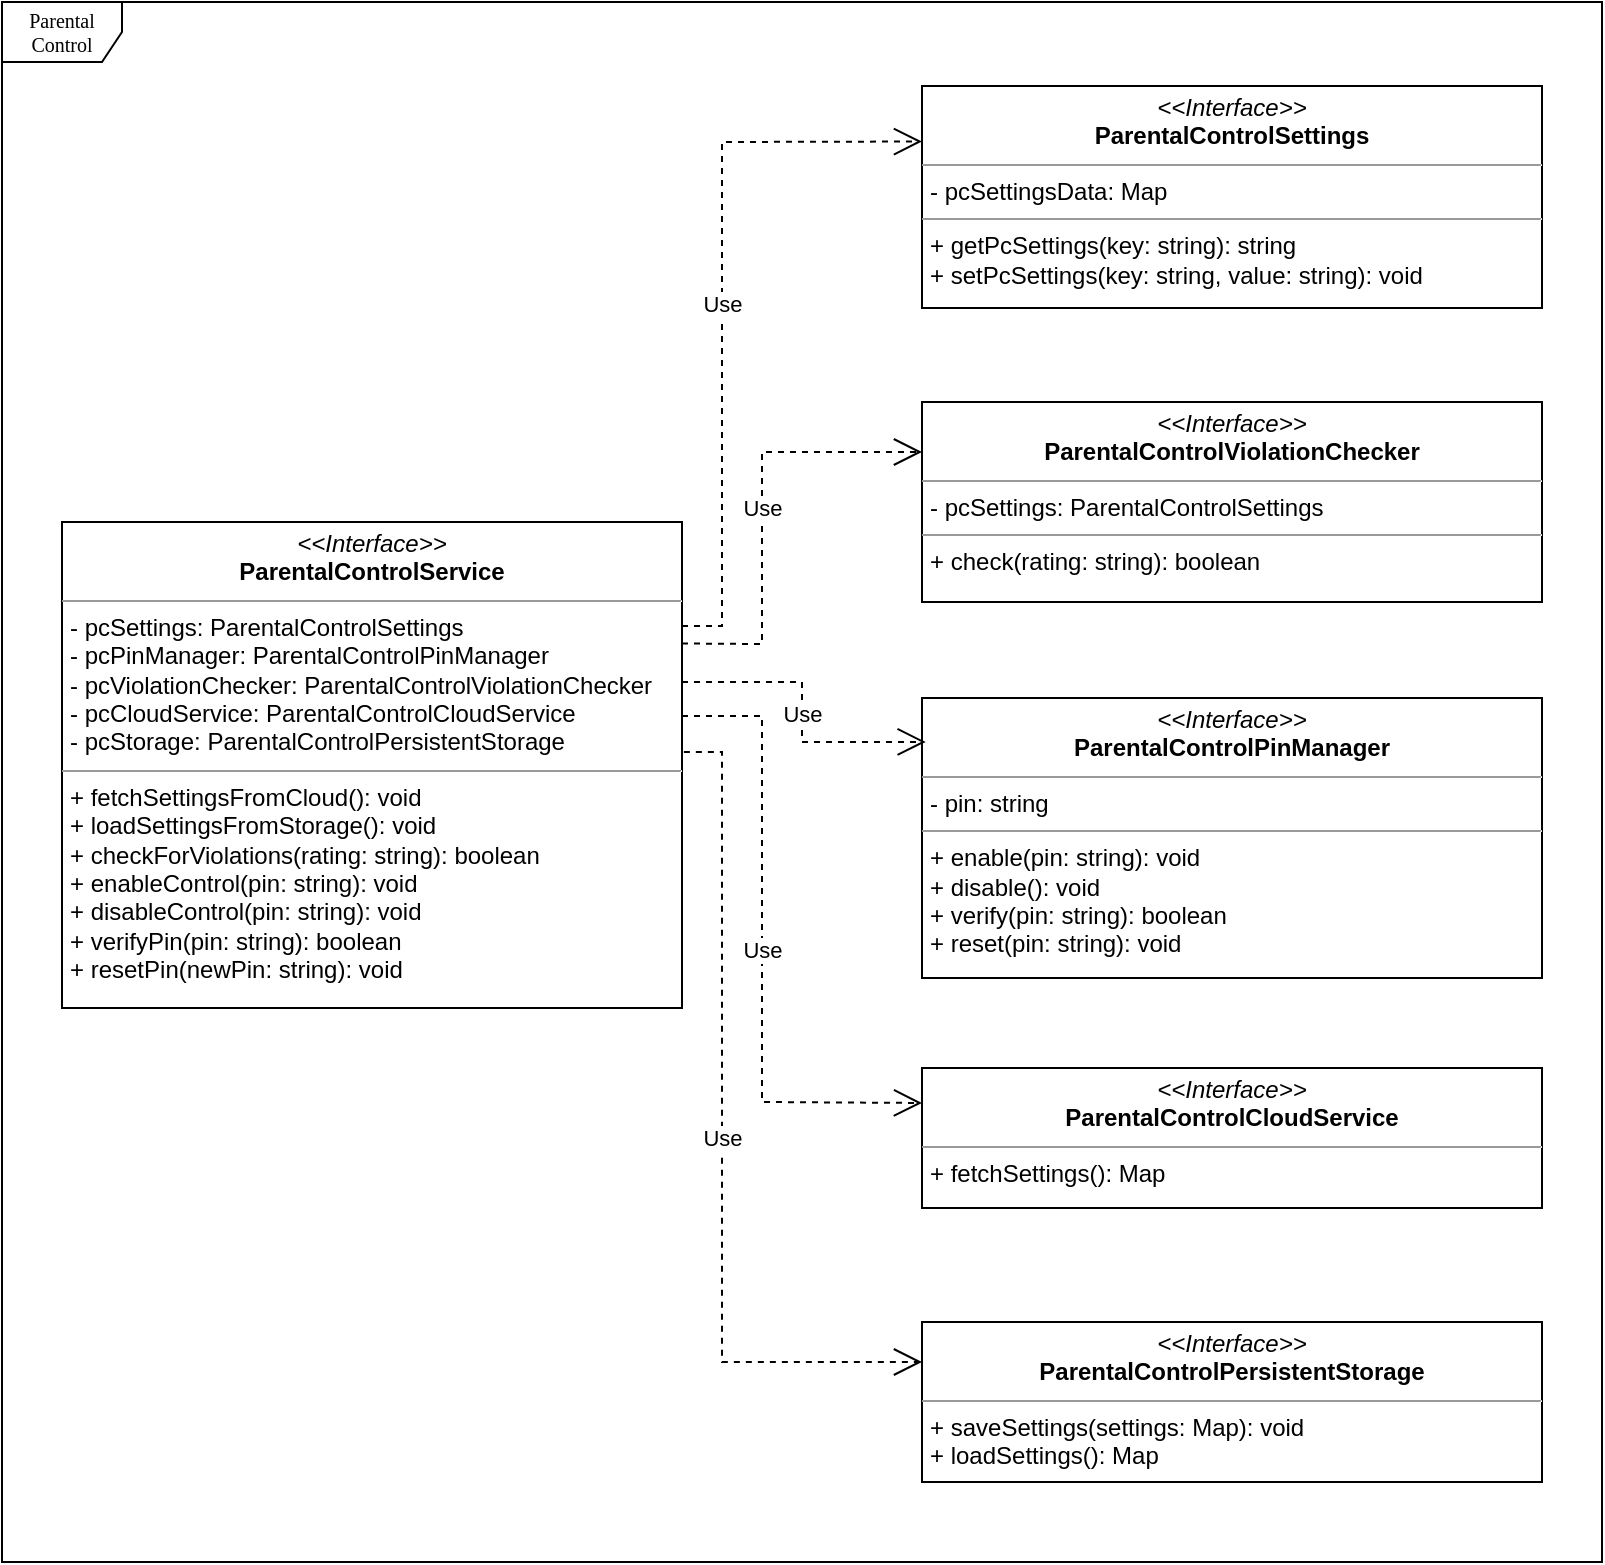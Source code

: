 <mxfile version="24.5.4" type="github">
  <diagram name="Page-1" id="c4acf3e9-155e-7222-9cf6-157b1a14988f">
    <mxGraphModel dx="1282" dy="719" grid="1" gridSize="10" guides="1" tooltips="1" connect="1" arrows="1" fold="1" page="1" pageScale="1" pageWidth="850" pageHeight="1100" background="none" math="0" shadow="0">
      <root>
        <mxCell id="0" />
        <mxCell id="1" parent="0" />
        <mxCell id="17acba5748e5396b-1" value="Parental Control" style="shape=umlFrame;whiteSpace=wrap;html=1;rounded=0;shadow=0;comic=0;labelBackgroundColor=none;strokeWidth=1;fontFamily=Verdana;fontSize=10;align=center;fillColor=#FFFFFF;" parent="1" vertex="1">
          <mxGeometry x="20" y="20" width="800" height="780" as="geometry" />
        </mxCell>
        <mxCell id="5d2195bd80daf111-18" value="&lt;p style=&quot;margin:0px;margin-top:4px;text-align:center;&quot;&gt;&lt;i&gt;&amp;lt;&amp;lt;Interface&amp;gt;&amp;gt;&lt;/i&gt;&lt;br&gt;&lt;b&gt;ParentalControlService&lt;/b&gt;&lt;/p&gt;&lt;hr size=&quot;1&quot;&gt;&lt;p style=&quot;margin:0px;margin-left:4px;&quot;&gt;- pcSettings: ParentalControlSettings&lt;br&gt;- pcPinManager: ParentalControlPinManager&lt;/p&gt;&lt;p style=&quot;margin:0px;margin-left:4px;&quot;&gt;- pcViolationChecker: ParentalControlViolationChecker&lt;/p&gt;&lt;p style=&quot;margin:0px;margin-left:4px;&quot;&gt;- pcCloudService: ParentalControlCloudService&lt;/p&gt;&lt;p style=&quot;margin:0px;margin-left:4px;&quot;&gt;- pcStorage: ParentalControlPersistentStorage&lt;/p&gt;&lt;hr size=&quot;1&quot;&gt;&lt;p style=&quot;margin:0px;margin-left:4px;&quot;&gt;+ fetchSettingsFromCloud(): void&lt;br&gt;+ loadSettingsFromStorage(): void&lt;/p&gt;&lt;p style=&quot;margin:0px;margin-left:4px;&quot;&gt;+ checkForViolations(rating: string): boolean&lt;/p&gt;&lt;p style=&quot;margin:0px;margin-left:4px;&quot;&gt;+ enableControl(pin: string): void&lt;/p&gt;&lt;p style=&quot;margin:0px;margin-left:4px;&quot;&gt;+ disableControl(pin: string): void&lt;/p&gt;&lt;p style=&quot;margin:0px;margin-left:4px;&quot;&gt;+ verifyPin(pin: string): boolean&lt;/p&gt;&lt;p style=&quot;margin:0px;margin-left:4px;&quot;&gt;+ resetPin(newPin: string): void&lt;/p&gt;" style="verticalAlign=top;align=left;overflow=fill;fontSize=12;fontFamily=Helvetica;html=1;rounded=0;shadow=0;comic=0;labelBackgroundColor=none;strokeWidth=1" parent="1" vertex="1">
          <mxGeometry x="50" y="280" width="310" height="243" as="geometry" />
        </mxCell>
        <mxCell id="5d2195bd80daf111-20" value="&lt;p style=&quot;margin:0px;margin-top:4px;text-align:center;&quot;&gt;&lt;i&gt;&amp;lt;&amp;lt;Interface&amp;gt;&amp;gt;&lt;/i&gt;&lt;br&gt;&lt;b&gt;ParentalControlSettings&lt;/b&gt;&lt;/p&gt;&lt;hr size=&quot;1&quot;&gt;&lt;p style=&quot;margin:0px;margin-left:4px;&quot;&gt;- pcSettingsData: Map&lt;br&gt;&lt;/p&gt;&lt;hr size=&quot;1&quot;&gt;&lt;p style=&quot;margin:0px;margin-left:4px;&quot;&gt;+ getPcSettings(key: string): string&lt;br&gt;+ setPcSettings(key: string, value: string): void&lt;/p&gt;" style="verticalAlign=top;align=left;overflow=fill;fontSize=12;fontFamily=Helvetica;html=1;rounded=0;shadow=0;comic=0;labelBackgroundColor=none;strokeWidth=1" parent="1" vertex="1">
          <mxGeometry x="480" y="62" width="310" height="111" as="geometry" />
        </mxCell>
        <mxCell id="m3KTxX6OpJVEqffSY1qe-1" value="&lt;p style=&quot;margin:0px;margin-top:4px;text-align:center;&quot;&gt;&lt;i&gt;&amp;lt;&amp;lt;Interface&amp;gt;&amp;gt;&lt;/i&gt;&lt;br&gt;&lt;b&gt;ParentalControlViolationChecker&lt;/b&gt;&lt;/p&gt;&lt;hr size=&quot;1&quot;&gt;&lt;p style=&quot;margin:0px;margin-left:4px;&quot;&gt;- pcSettings: ParentalControlSettings&lt;br&gt;&lt;/p&gt;&lt;hr size=&quot;1&quot;&gt;&lt;p style=&quot;margin:0px;margin-left:4px;&quot;&gt;+ check(rating: string): boolean&lt;br&gt;&lt;/p&gt;" style="verticalAlign=top;align=left;overflow=fill;fontSize=12;fontFamily=Helvetica;html=1;rounded=0;shadow=0;comic=0;labelBackgroundColor=none;strokeWidth=1" vertex="1" parent="1">
          <mxGeometry x="480" y="220" width="310" height="100" as="geometry" />
        </mxCell>
        <mxCell id="m3KTxX6OpJVEqffSY1qe-2" value="&lt;p style=&quot;margin:0px;margin-top:4px;text-align:center;&quot;&gt;&lt;i&gt;&amp;lt;&amp;lt;Interface&amp;gt;&amp;gt;&lt;/i&gt;&lt;br&gt;&lt;b&gt;ParentalControlPinManager&lt;/b&gt;&lt;/p&gt;&lt;hr size=&quot;1&quot;&gt;&lt;p style=&quot;margin:0px;margin-left:4px;&quot;&gt;- pin: string&lt;br&gt;&lt;/p&gt;&lt;hr size=&quot;1&quot;&gt;&lt;p style=&quot;margin:0px;margin-left:4px;&quot;&gt;+ enable(pin: string): void&lt;br&gt;&lt;/p&gt;&lt;p style=&quot;margin:0px;margin-left:4px;&quot;&gt;+ disable(): void&lt;/p&gt;&lt;p style=&quot;margin:0px;margin-left:4px;&quot;&gt;+ verify(pin: string): boolean&lt;/p&gt;&lt;p style=&quot;margin:0px;margin-left:4px;&quot;&gt;+ reset(pin: string): void&lt;/p&gt;" style="verticalAlign=top;align=left;overflow=fill;fontSize=12;fontFamily=Helvetica;html=1;rounded=0;shadow=0;comic=0;labelBackgroundColor=none;strokeWidth=1" vertex="1" parent="1">
          <mxGeometry x="480" y="368" width="310" height="140" as="geometry" />
        </mxCell>
        <mxCell id="m3KTxX6OpJVEqffSY1qe-3" value="&lt;p style=&quot;margin:0px;margin-top:4px;text-align:center;&quot;&gt;&lt;i&gt;&amp;lt;&amp;lt;Interface&amp;gt;&amp;gt;&lt;/i&gt;&lt;br&gt;&lt;b&gt;ParentalControlCloudService&lt;/b&gt;&lt;/p&gt;&lt;hr size=&quot;1&quot;&gt;&lt;p style=&quot;margin:0px;margin-left:4px;&quot;&gt;+ fetchSettings(): Map&lt;br&gt;&lt;/p&gt;" style="verticalAlign=top;align=left;overflow=fill;fontSize=12;fontFamily=Helvetica;html=1;rounded=0;shadow=0;comic=0;labelBackgroundColor=none;strokeWidth=1" vertex="1" parent="1">
          <mxGeometry x="480" y="553" width="310" height="70" as="geometry" />
        </mxCell>
        <mxCell id="m3KTxX6OpJVEqffSY1qe-4" value="&lt;p style=&quot;margin:0px;margin-top:4px;text-align:center;&quot;&gt;&lt;i&gt;&amp;lt;&amp;lt;Interface&amp;gt;&amp;gt;&lt;/i&gt;&lt;br&gt;&lt;b&gt;ParentalControlPersistentStorage&lt;/b&gt;&lt;/p&gt;&lt;hr size=&quot;1&quot;&gt;&lt;p style=&quot;margin:0px;margin-left:4px;&quot;&gt;+ saveSettings(settings: Map): void&lt;br&gt;&lt;/p&gt;&lt;p style=&quot;margin:0px;margin-left:4px;&quot;&gt;+ loadSettings(): Map&lt;/p&gt;" style="verticalAlign=top;align=left;overflow=fill;fontSize=12;fontFamily=Helvetica;html=1;rounded=0;shadow=0;comic=0;labelBackgroundColor=none;strokeWidth=1" vertex="1" parent="1">
          <mxGeometry x="480" y="680" width="310" height="80" as="geometry" />
        </mxCell>
        <mxCell id="m3KTxX6OpJVEqffSY1qe-5" value="Use" style="endArrow=open;endSize=12;dashed=1;html=1;rounded=0;exitX=1;exitY=0.214;exitDx=0;exitDy=0;exitPerimeter=0;entryX=0;entryY=0.25;entryDx=0;entryDy=0;" edge="1" parent="1" source="5d2195bd80daf111-18" target="5d2195bd80daf111-20">
          <mxGeometry width="160" relative="1" as="geometry">
            <mxPoint x="350" y="430" as="sourcePoint" />
            <mxPoint x="510" y="430" as="targetPoint" />
            <Array as="points">
              <mxPoint x="380" y="332" />
              <mxPoint x="380" y="90" />
            </Array>
          </mxGeometry>
        </mxCell>
        <mxCell id="m3KTxX6OpJVEqffSY1qe-6" value="Use" style="endArrow=open;endSize=12;dashed=1;html=1;rounded=0;exitX=1;exitY=0.25;exitDx=0;exitDy=0;entryX=0;entryY=0.25;entryDx=0;entryDy=0;" edge="1" parent="1" source="5d2195bd80daf111-18" target="m3KTxX6OpJVEqffSY1qe-1">
          <mxGeometry width="160" relative="1" as="geometry">
            <mxPoint x="350" y="360" as="sourcePoint" />
            <mxPoint x="510" y="360" as="targetPoint" />
            <Array as="points">
              <mxPoint x="400" y="341" />
              <mxPoint x="400" y="245" />
            </Array>
          </mxGeometry>
        </mxCell>
        <mxCell id="m3KTxX6OpJVEqffSY1qe-7" value="Use" style="endArrow=open;endSize=12;dashed=1;html=1;rounded=0;entryX=0.006;entryY=0.157;entryDx=0;entryDy=0;entryPerimeter=0;" edge="1" parent="1" target="m3KTxX6OpJVEqffSY1qe-2">
          <mxGeometry width="160" relative="1" as="geometry">
            <mxPoint x="360" y="360" as="sourcePoint" />
            <mxPoint x="510" y="360" as="targetPoint" />
            <Array as="points">
              <mxPoint x="420" y="360" />
              <mxPoint x="420" y="390" />
            </Array>
          </mxGeometry>
        </mxCell>
        <mxCell id="m3KTxX6OpJVEqffSY1qe-8" value="Use" style="endArrow=open;endSize=12;dashed=1;html=1;rounded=0;entryX=0;entryY=0.25;entryDx=0;entryDy=0;" edge="1" parent="1" target="m3KTxX6OpJVEqffSY1qe-3">
          <mxGeometry width="160" relative="1" as="geometry">
            <mxPoint x="360" y="377" as="sourcePoint" />
            <mxPoint x="510" y="360" as="targetPoint" />
            <Array as="points">
              <mxPoint x="400" y="377" />
              <mxPoint x="400" y="570" />
            </Array>
          </mxGeometry>
        </mxCell>
        <mxCell id="m3KTxX6OpJVEqffSY1qe-9" value="Use" style="endArrow=open;endSize=12;dashed=1;html=1;rounded=0;exitX=1.003;exitY=0.473;exitDx=0;exitDy=0;exitPerimeter=0;entryX=0;entryY=0.25;entryDx=0;entryDy=0;" edge="1" parent="1" source="5d2195bd80daf111-18" target="m3KTxX6OpJVEqffSY1qe-4">
          <mxGeometry width="160" relative="1" as="geometry">
            <mxPoint x="350" y="620" as="sourcePoint" />
            <mxPoint x="510" y="620" as="targetPoint" />
            <Array as="points">
              <mxPoint x="380" y="395" />
              <mxPoint x="380" y="700" />
            </Array>
          </mxGeometry>
        </mxCell>
      </root>
    </mxGraphModel>
  </diagram>
</mxfile>
